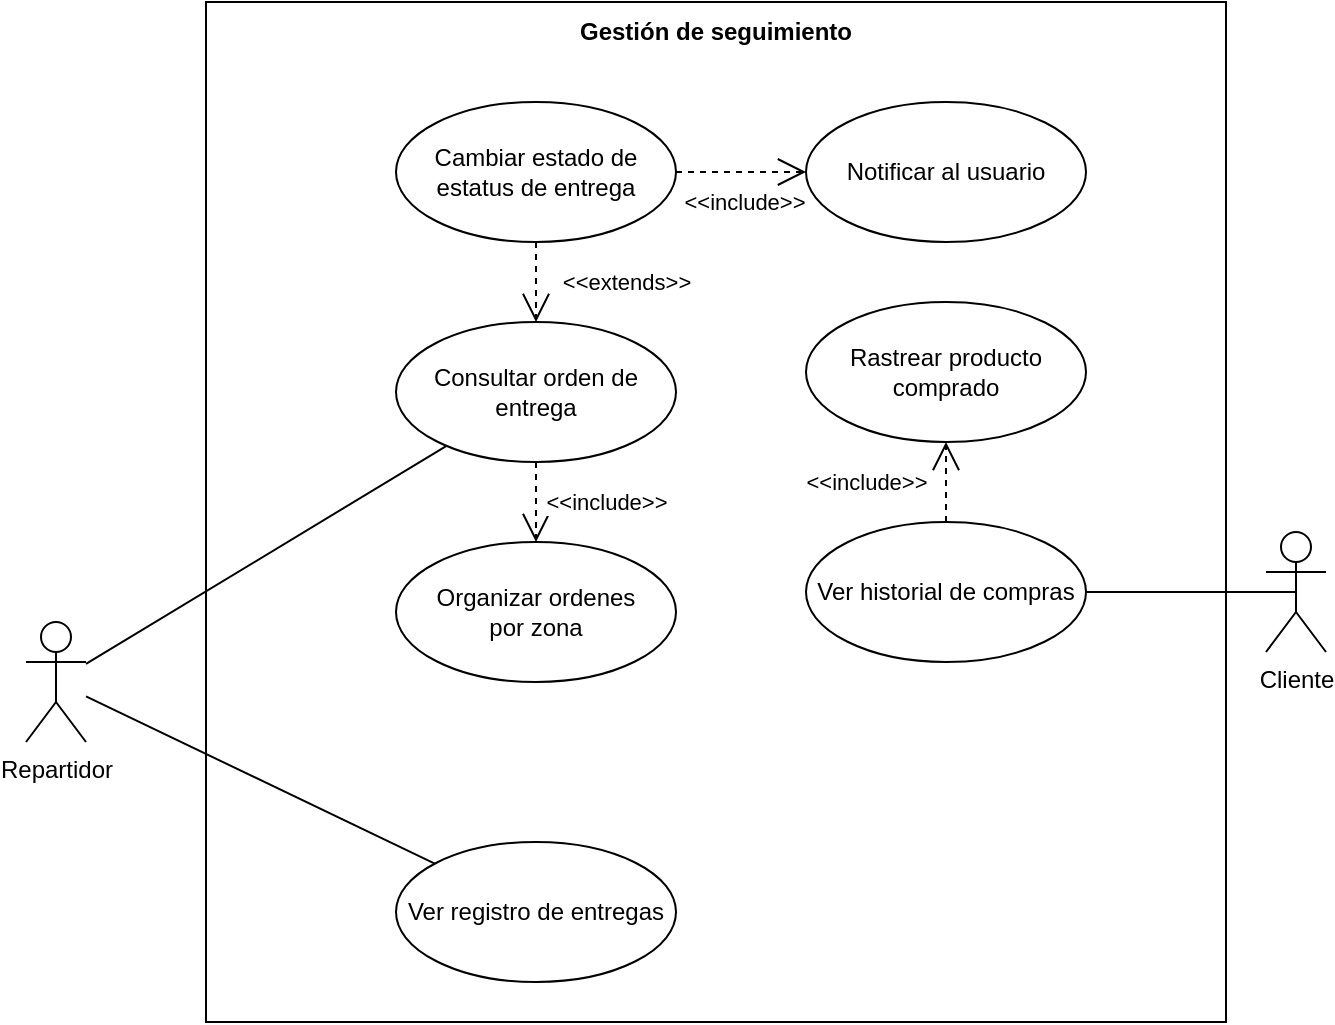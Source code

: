 <mxfile version="22.0.8" type="github">
  <diagram name="Page-1" id="b5b7bab2-c9e2-2cf4-8b2a-24fd1a2a6d21">
    <mxGraphModel dx="1434" dy="1894" grid="1" gridSize="10" guides="1" tooltips="1" connect="1" arrows="1" fold="1" page="1" pageScale="1" pageWidth="827" pageHeight="1169" background="none" math="0" shadow="0">
      <root>
        <mxCell id="0" />
        <mxCell id="1" parent="0" />
        <mxCell id="yHE04J4UbPPIJ_8c9aWm-1" value="" style="whiteSpace=wrap;html=1;aspect=fixed;" vertex="1" parent="1">
          <mxGeometry x="190" y="-20" width="510" height="510" as="geometry" />
        </mxCell>
        <mxCell id="yHE04J4UbPPIJ_8c9aWm-2" value="Repartidor" style="shape=umlActor;verticalLabelPosition=bottom;verticalAlign=top;html=1;outlineConnect=0;" vertex="1" parent="1">
          <mxGeometry x="100" y="290" width="30" height="60" as="geometry" />
        </mxCell>
        <mxCell id="yHE04J4UbPPIJ_8c9aWm-4" value="Consultar orden de entrega" style="ellipse;whiteSpace=wrap;html=1;" vertex="1" parent="1">
          <mxGeometry x="285" y="140" width="140" height="70" as="geometry" />
        </mxCell>
        <mxCell id="yHE04J4UbPPIJ_8c9aWm-5" value="&lt;b&gt;Gestión de seguimiento&lt;/b&gt;" style="text;html=1;strokeColor=none;fillColor=none;align=center;verticalAlign=middle;whiteSpace=wrap;rounded=0;" vertex="1" parent="1">
          <mxGeometry x="370" y="-20" width="150" height="30" as="geometry" />
        </mxCell>
        <mxCell id="yHE04J4UbPPIJ_8c9aWm-6" value="Cambiar estado de estatus de entrega" style="ellipse;whiteSpace=wrap;html=1;" vertex="1" parent="1">
          <mxGeometry x="285" y="30" width="140" height="70" as="geometry" />
        </mxCell>
        <mxCell id="yHE04J4UbPPIJ_8c9aWm-7" value="Organizar ordenes&lt;br&gt;por zona" style="ellipse;whiteSpace=wrap;html=1;" vertex="1" parent="1">
          <mxGeometry x="285" y="250" width="140" height="70" as="geometry" />
        </mxCell>
        <mxCell id="yHE04J4UbPPIJ_8c9aWm-8" value="" style="endArrow=none;html=1;rounded=0;" edge="1" parent="1" source="yHE04J4UbPPIJ_8c9aWm-4" target="yHE04J4UbPPIJ_8c9aWm-2">
          <mxGeometry width="50" height="50" relative="1" as="geometry">
            <mxPoint x="30" y="370" as="sourcePoint" />
            <mxPoint x="80" y="320" as="targetPoint" />
          </mxGeometry>
        </mxCell>
        <mxCell id="yHE04J4UbPPIJ_8c9aWm-9" value="Ver registro de entregas" style="ellipse;whiteSpace=wrap;html=1;" vertex="1" parent="1">
          <mxGeometry x="285" y="400" width="140" height="70" as="geometry" />
        </mxCell>
        <mxCell id="yHE04J4UbPPIJ_8c9aWm-10" value="" style="endArrow=none;html=1;rounded=0;" edge="1" parent="1" source="yHE04J4UbPPIJ_8c9aWm-9" target="yHE04J4UbPPIJ_8c9aWm-2">
          <mxGeometry width="50" height="50" relative="1" as="geometry">
            <mxPoint x="60" y="440" as="sourcePoint" />
            <mxPoint x="110" y="390" as="targetPoint" />
          </mxGeometry>
        </mxCell>
        <mxCell id="yHE04J4UbPPIJ_8c9aWm-11" value="&amp;lt;&amp;lt;include&amp;gt;&amp;gt;" style="endArrow=open;endSize=12;dashed=1;html=1;rounded=0;" edge="1" parent="1" source="yHE04J4UbPPIJ_8c9aWm-4" target="yHE04J4UbPPIJ_8c9aWm-7">
          <mxGeometry y="35" width="160" relative="1" as="geometry">
            <mxPoint x="110" y="480" as="sourcePoint" />
            <mxPoint x="50" y="230" as="targetPoint" />
            <mxPoint as="offset" />
          </mxGeometry>
        </mxCell>
        <mxCell id="yHE04J4UbPPIJ_8c9aWm-13" value="&amp;lt;&amp;lt;extends&amp;gt;&amp;gt;" style="endArrow=open;endSize=12;dashed=1;html=1;rounded=0;" edge="1" parent="1" source="yHE04J4UbPPIJ_8c9aWm-6" target="yHE04J4UbPPIJ_8c9aWm-4">
          <mxGeometry y="45" width="160" relative="1" as="geometry">
            <mxPoint x="430" y="120" as="sourcePoint" />
            <mxPoint x="590" y="120" as="targetPoint" />
            <mxPoint as="offset" />
          </mxGeometry>
        </mxCell>
        <mxCell id="yHE04J4UbPPIJ_8c9aWm-14" value="Notificar al usuario" style="ellipse;whiteSpace=wrap;html=1;" vertex="1" parent="1">
          <mxGeometry x="490" y="30" width="140" height="70" as="geometry" />
        </mxCell>
        <mxCell id="yHE04J4UbPPIJ_8c9aWm-15" value="&amp;lt;&amp;lt;include&amp;gt;&amp;gt;" style="endArrow=open;endSize=12;dashed=1;html=1;rounded=0;" edge="1" parent="1" source="yHE04J4UbPPIJ_8c9aWm-6" target="yHE04J4UbPPIJ_8c9aWm-14">
          <mxGeometry x="0.043" y="-15" width="160" relative="1" as="geometry">
            <mxPoint x="930" y="140" as="sourcePoint" />
            <mxPoint x="770" y="250" as="targetPoint" />
            <mxPoint as="offset" />
          </mxGeometry>
        </mxCell>
        <mxCell id="yHE04J4UbPPIJ_8c9aWm-16" value="Cliente" style="shape=umlActor;verticalLabelPosition=bottom;verticalAlign=top;html=1;" vertex="1" parent="1">
          <mxGeometry x="720" y="245" width="30" height="60" as="geometry" />
        </mxCell>
        <mxCell id="yHE04J4UbPPIJ_8c9aWm-21" value="Rastrear producto comprado" style="ellipse;whiteSpace=wrap;html=1;" vertex="1" parent="1">
          <mxGeometry x="490" y="130" width="140" height="70" as="geometry" />
        </mxCell>
        <mxCell id="yHE04J4UbPPIJ_8c9aWm-23" value="Ver historial de compras" style="ellipse;whiteSpace=wrap;html=1;" vertex="1" parent="1">
          <mxGeometry x="490" y="240" width="140" height="70" as="geometry" />
        </mxCell>
        <mxCell id="yHE04J4UbPPIJ_8c9aWm-24" value="&amp;lt;&amp;lt;include&amp;gt;&amp;gt;" style="endArrow=open;endSize=12;dashed=1;html=1;rounded=0;" edge="1" parent="1" source="yHE04J4UbPPIJ_8c9aWm-23" target="yHE04J4UbPPIJ_8c9aWm-21">
          <mxGeometry y="40" width="160" relative="1" as="geometry">
            <mxPoint x="560" y="180" as="sourcePoint" />
            <mxPoint x="720" y="180" as="targetPoint" />
            <mxPoint as="offset" />
          </mxGeometry>
        </mxCell>
        <mxCell id="yHE04J4UbPPIJ_8c9aWm-25" value="" style="endArrow=none;html=1;rounded=0;entryX=0.5;entryY=0.5;entryDx=0;entryDy=0;entryPerimeter=0;" edge="1" parent="1" source="yHE04J4UbPPIJ_8c9aWm-23" target="yHE04J4UbPPIJ_8c9aWm-16">
          <mxGeometry width="50" height="50" relative="1" as="geometry">
            <mxPoint x="700" y="540" as="sourcePoint" />
            <mxPoint x="750" y="490" as="targetPoint" />
          </mxGeometry>
        </mxCell>
      </root>
    </mxGraphModel>
  </diagram>
</mxfile>
